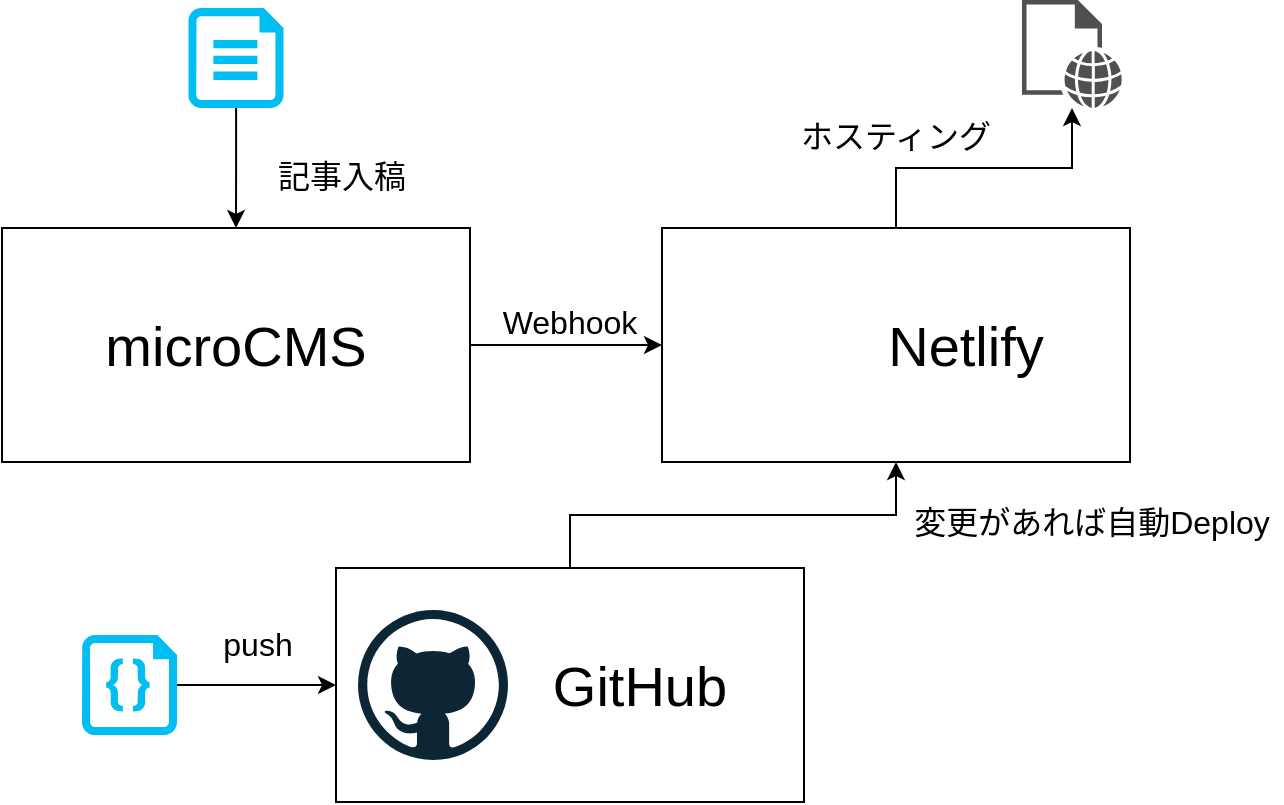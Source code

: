 <mxfile version="17.1.2" type="github"><diagram id="gScytXmBmrzgrhKitYHF" name="Page-1"><mxGraphModel dx="981" dy="526" grid="1" gridSize="10" guides="1" tooltips="1" connect="1" arrows="1" fold="1" page="1" pageScale="1" pageWidth="827" pageHeight="1169" math="0" shadow="0"><root><mxCell id="0"/><mxCell id="1" parent="0"/><mxCell id="Oo51jLbtGuqSmqchbQGD-20" style="edgeStyle=orthogonalEdgeStyle;rounded=0;orthogonalLoop=1;jettySize=auto;html=1;fontSize=16;" edge="1" parent="1" source="Oo51jLbtGuqSmqchbQGD-1" target="Oo51jLbtGuqSmqchbQGD-6"><mxGeometry relative="1" as="geometry"/></mxCell><mxCell id="Oo51jLbtGuqSmqchbQGD-1" value="&lt;font style=&quot;font-size: 28px&quot;&gt;&amp;nbsp; &amp;nbsp; &amp;nbsp; &amp;nbsp; &amp;nbsp;GitHub&lt;/font&gt;" style="rounded=0;whiteSpace=wrap;html=1;" vertex="1" parent="1"><mxGeometry x="297" y="350" width="234" height="117" as="geometry"/></mxCell><mxCell id="Oo51jLbtGuqSmqchbQGD-2" value="" style="dashed=0;outlineConnect=0;html=1;align=center;labelPosition=center;verticalLabelPosition=bottom;verticalAlign=top;shape=mxgraph.weblogos.github;fontSize=28;" vertex="1" parent="1"><mxGeometry x="308" y="371" width="75" height="75" as="geometry"/></mxCell><mxCell id="Oo51jLbtGuqSmqchbQGD-15" style="edgeStyle=orthogonalEdgeStyle;rounded=0;orthogonalLoop=1;jettySize=auto;html=1;fontSize=16;" edge="1" parent="1" source="Oo51jLbtGuqSmqchbQGD-6" target="Oo51jLbtGuqSmqchbQGD-14"><mxGeometry relative="1" as="geometry"/></mxCell><mxCell id="Oo51jLbtGuqSmqchbQGD-6" value="&lt;font style=&quot;font-size: 28px&quot;&gt;&amp;nbsp; &amp;nbsp; &amp;nbsp; &amp;nbsp; &amp;nbsp;Netlify&lt;/font&gt;" style="rounded=0;whiteSpace=wrap;html=1;" vertex="1" parent="1"><mxGeometry x="460" y="180" width="234" height="117" as="geometry"/></mxCell><mxCell id="Oo51jLbtGuqSmqchbQGD-7" value="" style="shape=image;html=1;verticalAlign=top;verticalLabelPosition=bottom;labelBackgroundColor=#ffffff;imageAspect=0;aspect=fixed;image=https://cdn2.iconfinder.com/data/icons/boxicons-logos/24/bxl-netlify-128.png;fontSize=28;" vertex="1" parent="1"><mxGeometry x="480" y="198.5" width="80" height="80" as="geometry"/></mxCell><mxCell id="Oo51jLbtGuqSmqchbQGD-12" style="edgeStyle=orthogonalEdgeStyle;rounded=0;orthogonalLoop=1;jettySize=auto;html=1;entryX=0;entryY=0.5;entryDx=0;entryDy=0;fontSize=28;" edge="1" parent="1" source="Oo51jLbtGuqSmqchbQGD-8" target="Oo51jLbtGuqSmqchbQGD-6"><mxGeometry relative="1" as="geometry"/></mxCell><mxCell id="Oo51jLbtGuqSmqchbQGD-8" value="&lt;span style=&quot;font-size: 28px&quot;&gt;microCMS&lt;/span&gt;" style="rounded=0;whiteSpace=wrap;html=1;" vertex="1" parent="1"><mxGeometry x="130" y="180" width="234" height="117" as="geometry"/></mxCell><mxCell id="Oo51jLbtGuqSmqchbQGD-10" style="edgeStyle=orthogonalEdgeStyle;rounded=0;orthogonalLoop=1;jettySize=auto;html=1;entryX=0.5;entryY=0;entryDx=0;entryDy=0;fontSize=28;" edge="1" parent="1" source="Oo51jLbtGuqSmqchbQGD-9" target="Oo51jLbtGuqSmqchbQGD-8"><mxGeometry relative="1" as="geometry"/></mxCell><mxCell id="Oo51jLbtGuqSmqchbQGD-9" value="" style="verticalLabelPosition=bottom;html=1;verticalAlign=top;align=center;strokeColor=none;fillColor=#00BEF2;shape=mxgraph.azure.cloud_services_configuration_file;pointerEvents=1;fontSize=28;" vertex="1" parent="1"><mxGeometry x="223.25" y="70" width="47.5" height="50" as="geometry"/></mxCell><mxCell id="Oo51jLbtGuqSmqchbQGD-11" value="&lt;font style=&quot;font-size: 16px&quot;&gt;記事入稿&lt;/font&gt;" style="text;html=1;strokeColor=none;fillColor=none;align=center;verticalAlign=middle;whiteSpace=wrap;rounded=0;fontSize=28;" vertex="1" parent="1"><mxGeometry x="260" y="130" width="80" height="40" as="geometry"/></mxCell><mxCell id="Oo51jLbtGuqSmqchbQGD-13" value="&lt;font style=&quot;font-size: 16px&quot;&gt;Webhook&lt;/font&gt;" style="text;html=1;strokeColor=none;fillColor=none;align=center;verticalAlign=middle;whiteSpace=wrap;rounded=0;fontSize=28;" vertex="1" parent="1"><mxGeometry x="379" y="210" width="70" height="25" as="geometry"/></mxCell><mxCell id="Oo51jLbtGuqSmqchbQGD-14" value="" style="sketch=0;pointerEvents=1;shadow=0;dashed=0;html=1;strokeColor=none;fillColor=#505050;labelPosition=center;verticalLabelPosition=bottom;verticalAlign=top;outlineConnect=0;align=center;shape=mxgraph.office.concepts.web_page;fontSize=16;" vertex="1" parent="1"><mxGeometry x="640" y="66" width="50" height="54" as="geometry"/></mxCell><mxCell id="Oo51jLbtGuqSmqchbQGD-16" value="&lt;font style=&quot;font-size: 16px&quot;&gt;ホスティング&lt;/font&gt;" style="text;html=1;strokeColor=none;fillColor=none;align=center;verticalAlign=middle;whiteSpace=wrap;rounded=0;fontSize=28;" vertex="1" parent="1"><mxGeometry x="522" y="110" width="110" height="40" as="geometry"/></mxCell><mxCell id="Oo51jLbtGuqSmqchbQGD-18" style="edgeStyle=orthogonalEdgeStyle;rounded=0;orthogonalLoop=1;jettySize=auto;html=1;exitX=1;exitY=0.5;exitDx=0;exitDy=0;exitPerimeter=0;fontSize=16;" edge="1" parent="1" source="Oo51jLbtGuqSmqchbQGD-17" target="Oo51jLbtGuqSmqchbQGD-1"><mxGeometry relative="1" as="geometry"/></mxCell><mxCell id="Oo51jLbtGuqSmqchbQGD-17" value="" style="verticalLabelPosition=bottom;html=1;verticalAlign=top;align=center;strokeColor=none;fillColor=#00BEF2;shape=mxgraph.azure.code_file;pointerEvents=1;fontSize=16;" vertex="1" parent="1"><mxGeometry x="170" y="383.5" width="47.5" height="50" as="geometry"/></mxCell><mxCell id="Oo51jLbtGuqSmqchbQGD-19" value="&lt;font style=&quot;font-size: 16px&quot;&gt;push&lt;/font&gt;" style="text;html=1;strokeColor=none;fillColor=none;align=center;verticalAlign=middle;whiteSpace=wrap;rounded=0;fontSize=28;" vertex="1" parent="1"><mxGeometry x="223.25" y="371" width="70" height="25" as="geometry"/></mxCell><mxCell id="Oo51jLbtGuqSmqchbQGD-21" value="&lt;font style=&quot;font-size: 16px&quot;&gt;変更があれば自動Deploy&lt;/font&gt;" style="text;html=1;strokeColor=none;fillColor=none;align=center;verticalAlign=middle;whiteSpace=wrap;rounded=0;fontSize=28;" vertex="1" parent="1"><mxGeometry x="580" y="310" width="190" height="25" as="geometry"/></mxCell></root></mxGraphModel></diagram></mxfile>